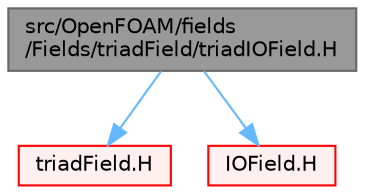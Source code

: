 digraph "src/OpenFOAM/fields/Fields/triadField/triadIOField.H"
{
 // LATEX_PDF_SIZE
  bgcolor="transparent";
  edge [fontname=Helvetica,fontsize=10,labelfontname=Helvetica,labelfontsize=10];
  node [fontname=Helvetica,fontsize=10,shape=box,height=0.2,width=0.4];
  Node1 [id="Node000001",label="src/OpenFOAM/fields\l/Fields/triadField/triadIOField.H",height=0.2,width=0.4,color="gray40", fillcolor="grey60", style="filled", fontcolor="black",tooltip=" "];
  Node1 -> Node2 [id="edge1_Node000001_Node000002",color="steelblue1",style="solid",tooltip=" "];
  Node2 [id="Node000002",label="triadField.H",height=0.2,width=0.4,color="red", fillcolor="#FFF0F0", style="filled",URL="$triadField_8H.html",tooltip=" "];
  Node1 -> Node182 [id="edge2_Node000001_Node000182",color="steelblue1",style="solid",tooltip=" "];
  Node182 [id="Node000182",label="IOField.H",height=0.2,width=0.4,color="red", fillcolor="#FFF0F0", style="filled",URL="$IOField_8H.html",tooltip=" "];
}
